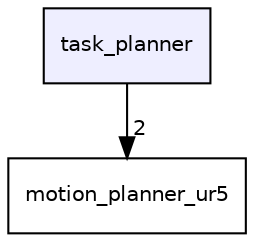 digraph "task_planner" {
  compound=true
  node [ fontsize="10", fontname="Helvetica"];
  edge [ labelfontsize="10", labelfontname="Helvetica"];
  dir_d1c65e8bcaac6dfd1371e34aa09fc306 [shape=box, label="task_planner", style="filled", fillcolor="#eeeeff", pencolor="black", URL="dir_d1c65e8bcaac6dfd1371e34aa09fc306.html"];
  dir_8a22600b83d98404e98bc699cbf238ff [shape=box label="motion_planner_ur5" URL="dir_8a22600b83d98404e98bc699cbf238ff.html"];
  dir_d1c65e8bcaac6dfd1371e34aa09fc306->dir_8a22600b83d98404e98bc699cbf238ff [headlabel="2", labeldistance=1.5 headhref="dir_000004_000003.html"];
}
